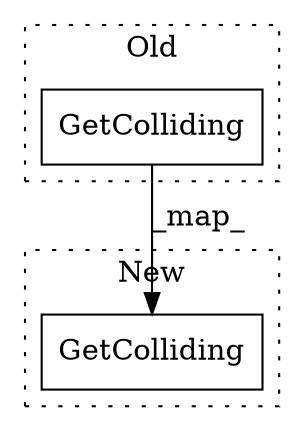 digraph G {
subgraph cluster0 {
1 [label="GetColliding" a="32" s="633,649" l="13,1" shape="box"];
label = "Old";
style="dotted";
}
subgraph cluster1 {
2 [label="GetColliding" a="32" s="704,720" l="13,1" shape="box"];
label = "New";
style="dotted";
}
1 -> 2 [label="_map_"];
}